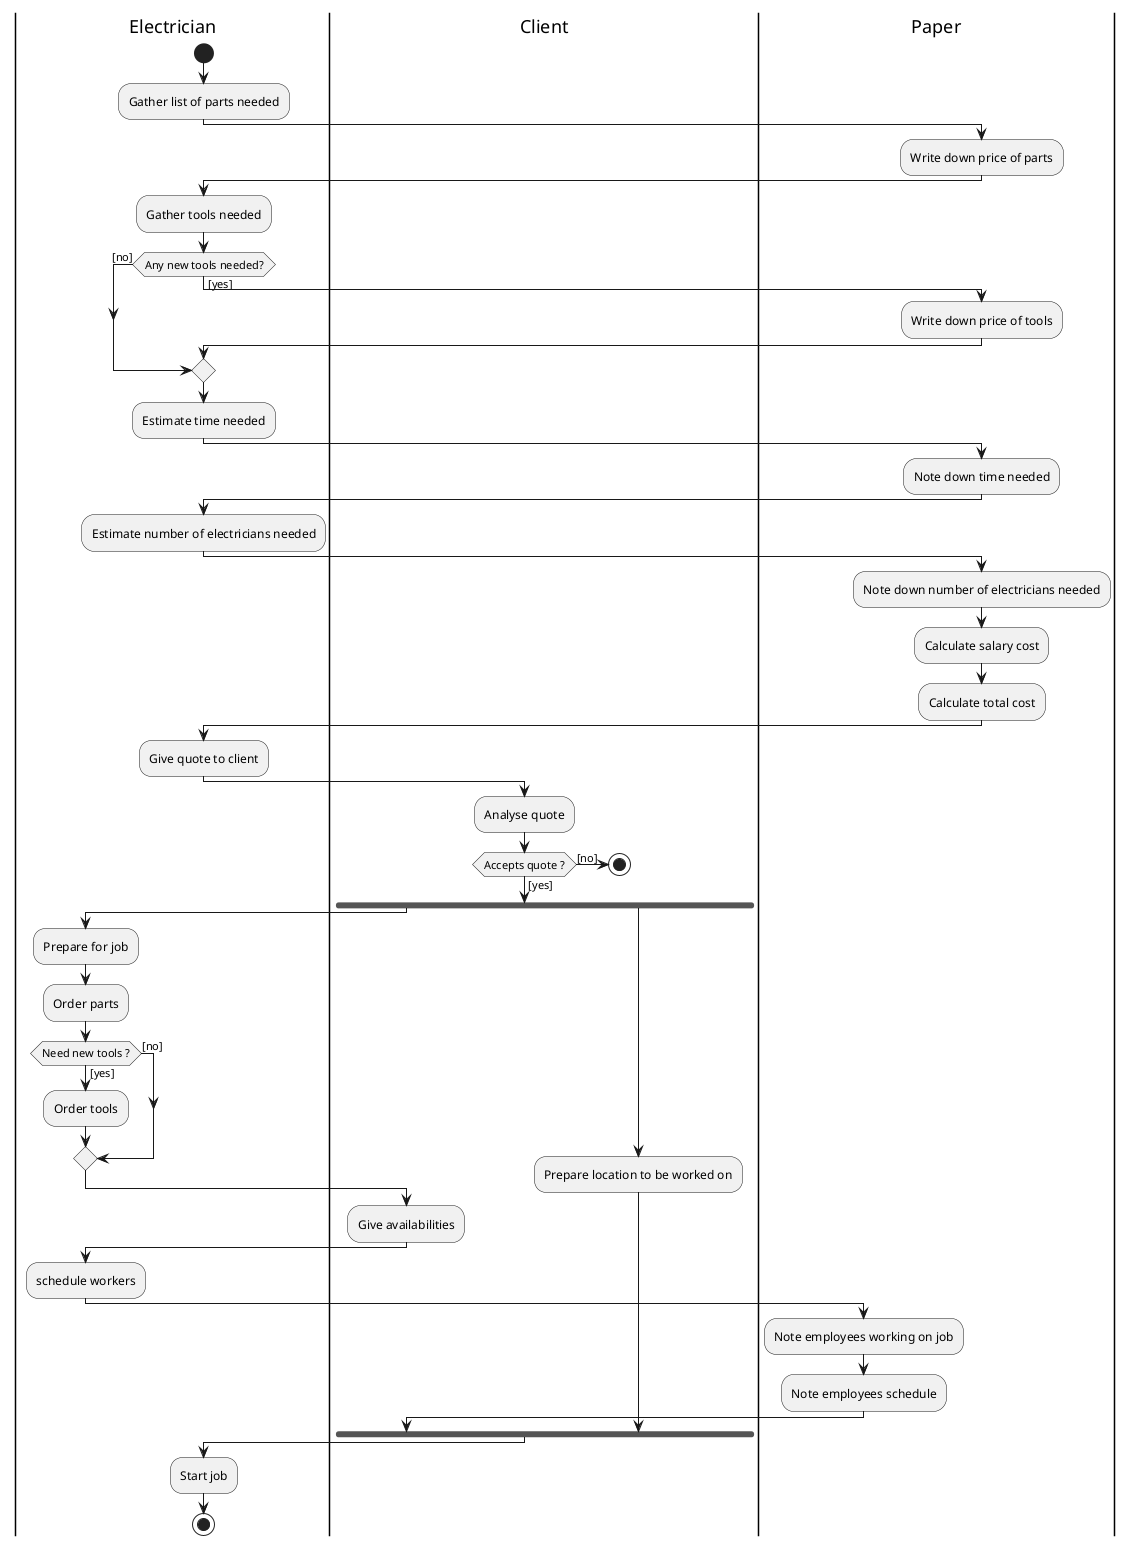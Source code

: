 @startuml
|Electrician|
|Client|
|Paper|
|Electrician|
start
:Gather list of parts needed;

|Paper|
:Write down price of parts;

|Electrician|
:Gather tools needed;

if (Any new tools needed?) is ([no]) then
|Electrician|
else ([yes])

    |Paper|
  :Write down price of tools;
endif

|Electrician|
:Estimate time needed;

|Paper|
:Note down time needed;

|Electrician|
:Estimate number of electricians needed;

|Paper|
:Note down number of electricians needed;
:Calculate salary cost;
:Calculate total cost;
|Electrician|
:Give quote to client;
|Client|
:Analyse quote;

if (Accepts quote ?) is ([yes]) then
  fork
  |Electrician|
    :Prepare for job;
    :Order parts;

    if (Need new tools ?) is ([yes]) then
      :Order tools;
    else ([no])
    endif
    |Client|
    :Give availabilities;
    |Electrician|
    :schedule workers;
    |Paper|
    :Note employees working on job;
    :Note employees schedule;
    fork again
    |Client|
    :Prepare location to be worked on;
    end fork
else ([no])
  stop;
endif
|Electrician|
:Start job;
stop
@enduml
